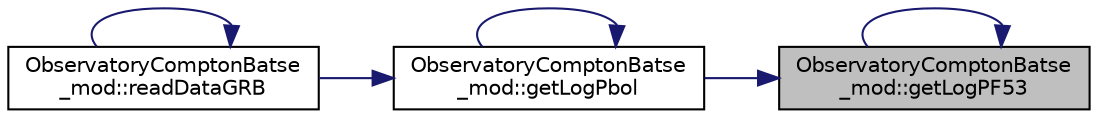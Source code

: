 digraph "ObservatoryComptonBatse_mod::getLogPF53"
{
 // LATEX_PDF_SIZE
  edge [fontname="Helvetica",fontsize="10",labelfontname="Helvetica",labelfontsize="10"];
  node [fontname="Helvetica",fontsize="10",shape=record];
  rankdir="RL";
  Node1 [label="ObservatoryComptonBatse\l_mod::getLogPF53",height=0.2,width=0.4,color="black", fillcolor="grey75", style="filled", fontcolor="black",tooltip=" "];
  Node1 -> Node2 [dir="back",color="midnightblue",fontsize="10",style="solid",fontname="Helvetica"];
  Node2 [label="ObservatoryComptonBatse\l_mod::getLogPbol",height=0.2,width=0.4,color="black", fillcolor="white", style="filled",URL="$namespaceObservatoryComptonBatse__mod.html#a6193f2b0ad2d30ba543765963ea086e6",tooltip=" "];
  Node2 -> Node2 [dir="back",color="midnightblue",fontsize="10",style="solid",fontname="Helvetica"];
  Node2 -> Node3 [dir="back",color="midnightblue",fontsize="10",style="solid",fontname="Helvetica"];
  Node3 [label="ObservatoryComptonBatse\l_mod::readDataGRB",height=0.2,width=0.4,color="black", fillcolor="white", style="filled",URL="$namespaceObservatoryComptonBatse__mod.html#aee3052d08efad157830aed656b7b9667",tooltip="Return all log of data in natural (Neper) base."];
  Node3 -> Node3 [dir="back",color="midnightblue",fontsize="10",style="solid",fontname="Helvetica"];
  Node1 -> Node1 [dir="back",color="midnightblue",fontsize="10",style="solid",fontname="Helvetica"];
}
